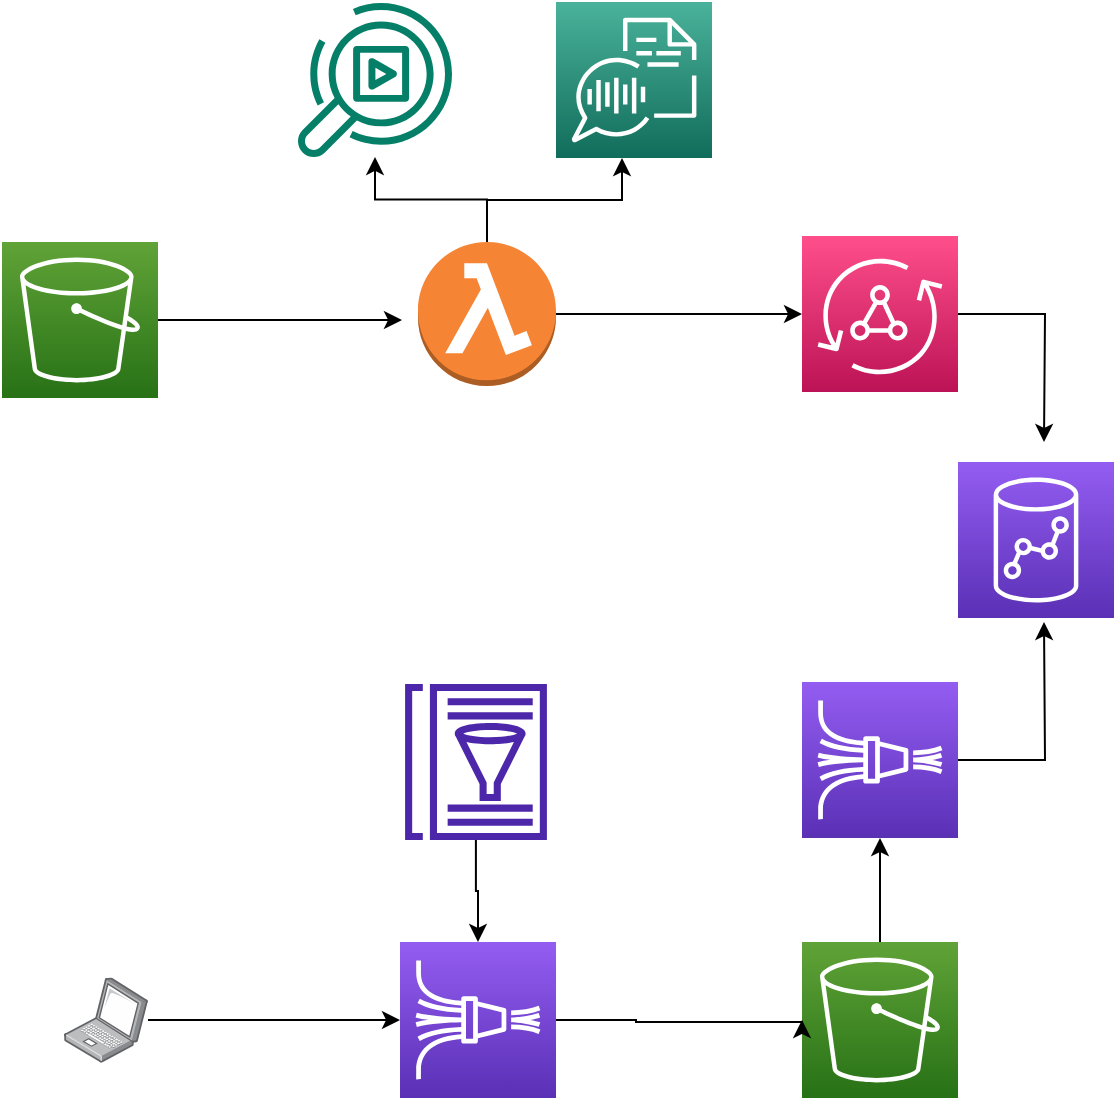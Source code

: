 <mxfile version="21.5.2" type="github">
  <diagram id="Ht1M8jgEwFfnCIfOTk4-" name="Page-1">
    <mxGraphModel dx="1165" dy="639" grid="1" gridSize="10" guides="1" tooltips="1" connect="1" arrows="1" fold="1" page="1" pageScale="1" pageWidth="1169" pageHeight="827" math="0" shadow="0">
      <root>
        <mxCell id="0" />
        <mxCell id="1" parent="0" />
        <mxCell id="Wglgy_foU38NRANABu0b-15" style="edgeStyle=orthogonalEdgeStyle;rounded=0;orthogonalLoop=1;jettySize=auto;html=1;" edge="1" parent="1" source="Wglgy_foU38NRANABu0b-1">
          <mxGeometry relative="1" as="geometry">
            <mxPoint x="279" y="239" as="targetPoint" />
          </mxGeometry>
        </mxCell>
        <mxCell id="Wglgy_foU38NRANABu0b-1" value="" style="sketch=0;points=[[0,0,0],[0.25,0,0],[0.5,0,0],[0.75,0,0],[1,0,0],[0,1,0],[0.25,1,0],[0.5,1,0],[0.75,1,0],[1,1,0],[0,0.25,0],[0,0.5,0],[0,0.75,0],[1,0.25,0],[1,0.5,0],[1,0.75,0]];outlineConnect=0;fontColor=#232F3E;gradientColor=#60A337;gradientDirection=north;fillColor=#277116;strokeColor=#ffffff;dashed=0;verticalLabelPosition=bottom;verticalAlign=top;align=center;html=1;fontSize=12;fontStyle=0;aspect=fixed;shape=mxgraph.aws4.resourceIcon;resIcon=mxgraph.aws4.s3;" vertex="1" parent="1">
          <mxGeometry x="79" y="200" width="78" height="78" as="geometry" />
        </mxCell>
        <mxCell id="Wglgy_foU38NRANABu0b-2" value="" style="sketch=0;outlineConnect=0;fontColor=#232F3E;gradientColor=none;fillColor=#067F68;strokeColor=none;dashed=0;verticalLabelPosition=bottom;verticalAlign=top;align=center;html=1;fontSize=12;fontStyle=0;aspect=fixed;pointerEvents=1;shape=mxgraph.aws4.rekognition_video;" vertex="1" parent="1">
          <mxGeometry x="227" y="80" width="77" height="78" as="geometry" />
        </mxCell>
        <mxCell id="Wglgy_foU38NRANABu0b-3" value="" style="sketch=0;points=[[0,0,0],[0.25,0,0],[0.5,0,0],[0.75,0,0],[1,0,0],[0,1,0],[0.25,1,0],[0.5,1,0],[0.75,1,0],[1,1,0],[0,0.25,0],[0,0.5,0],[0,0.75,0],[1,0.25,0],[1,0.5,0],[1,0.75,0]];outlineConnect=0;fontColor=#232F3E;gradientColor=#4AB29A;gradientDirection=north;fillColor=#116D5B;strokeColor=#ffffff;dashed=0;verticalLabelPosition=bottom;verticalAlign=top;align=center;html=1;fontSize=12;fontStyle=0;aspect=fixed;shape=mxgraph.aws4.resourceIcon;resIcon=mxgraph.aws4.transcribe;" vertex="1" parent="1">
          <mxGeometry x="356" y="80" width="78" height="78" as="geometry" />
        </mxCell>
        <mxCell id="Wglgy_foU38NRANABu0b-13" style="edgeStyle=orthogonalEdgeStyle;rounded=0;orthogonalLoop=1;jettySize=auto;html=1;" edge="1" parent="1" source="Wglgy_foU38NRANABu0b-4" target="Wglgy_foU38NRANABu0b-2">
          <mxGeometry relative="1" as="geometry" />
        </mxCell>
        <mxCell id="Wglgy_foU38NRANABu0b-14" style="edgeStyle=orthogonalEdgeStyle;rounded=0;orthogonalLoop=1;jettySize=auto;html=1;" edge="1" parent="1" source="Wglgy_foU38NRANABu0b-4" target="Wglgy_foU38NRANABu0b-3">
          <mxGeometry relative="1" as="geometry">
            <Array as="points">
              <mxPoint x="322" y="179" />
              <mxPoint x="389" y="179" />
            </Array>
          </mxGeometry>
        </mxCell>
        <mxCell id="Wglgy_foU38NRANABu0b-17" style="edgeStyle=orthogonalEdgeStyle;rounded=0;orthogonalLoop=1;jettySize=auto;html=1;entryX=0;entryY=0.5;entryDx=0;entryDy=0;entryPerimeter=0;" edge="1" parent="1" source="Wglgy_foU38NRANABu0b-4" target="Wglgy_foU38NRANABu0b-16">
          <mxGeometry relative="1" as="geometry" />
        </mxCell>
        <mxCell id="Wglgy_foU38NRANABu0b-4" value="" style="outlineConnect=0;dashed=0;verticalLabelPosition=bottom;verticalAlign=top;align=center;html=1;shape=mxgraph.aws3.lambda_function;fillColor=#F58534;gradientColor=none;" vertex="1" parent="1">
          <mxGeometry x="287" y="200" width="69" height="72" as="geometry" />
        </mxCell>
        <mxCell id="Wglgy_foU38NRANABu0b-45" style="edgeStyle=orthogonalEdgeStyle;rounded=0;orthogonalLoop=1;jettySize=auto;html=1;" edge="1" parent="1" source="Wglgy_foU38NRANABu0b-16">
          <mxGeometry relative="1" as="geometry">
            <mxPoint x="600" y="300" as="targetPoint" />
          </mxGeometry>
        </mxCell>
        <mxCell id="Wglgy_foU38NRANABu0b-16" value="" style="sketch=0;points=[[0,0,0],[0.25,0,0],[0.5,0,0],[0.75,0,0],[1,0,0],[0,1,0],[0.25,1,0],[0.5,1,0],[0.75,1,0],[1,1,0],[0,0.25,0],[0,0.5,0],[0,0.75,0],[1,0.25,0],[1,0.5,0],[1,0.75,0]];outlineConnect=0;fontColor=#232F3E;gradientColor=#FF4F8B;gradientDirection=north;fillColor=#BC1356;strokeColor=#ffffff;dashed=0;verticalLabelPosition=bottom;verticalAlign=top;align=center;html=1;fontSize=12;fontStyle=0;aspect=fixed;shape=mxgraph.aws4.resourceIcon;resIcon=mxgraph.aws4.appsync;" vertex="1" parent="1">
          <mxGeometry x="479" y="197" width="78" height="78" as="geometry" />
        </mxCell>
        <mxCell id="Wglgy_foU38NRANABu0b-18" value="" style="sketch=0;points=[[0,0,0],[0.25,0,0],[0.5,0,0],[0.75,0,0],[1,0,0],[0,1,0],[0.25,1,0],[0.5,1,0],[0.75,1,0],[1,1,0],[0,0.25,0],[0,0.5,0],[0,0.75,0],[1,0.25,0],[1,0.5,0],[1,0.75,0]];outlineConnect=0;fontColor=#232F3E;gradientColor=#945DF2;gradientDirection=north;fillColor=#5A30B5;strokeColor=#ffffff;dashed=0;verticalLabelPosition=bottom;verticalAlign=top;align=center;html=1;fontSize=12;fontStyle=0;aspect=fixed;shape=mxgraph.aws4.resourceIcon;resIcon=mxgraph.aws4.redshift;" vertex="1" parent="1">
          <mxGeometry x="557" y="310" width="78" height="78" as="geometry" />
        </mxCell>
        <mxCell id="Wglgy_foU38NRANABu0b-44" style="edgeStyle=orthogonalEdgeStyle;rounded=0;orthogonalLoop=1;jettySize=auto;html=1;" edge="1" parent="1" source="Wglgy_foU38NRANABu0b-20">
          <mxGeometry relative="1" as="geometry">
            <mxPoint x="600" y="390" as="targetPoint" />
          </mxGeometry>
        </mxCell>
        <mxCell id="Wglgy_foU38NRANABu0b-20" value="" style="sketch=0;points=[[0,0,0],[0.25,0,0],[0.5,0,0],[0.75,0,0],[1,0,0],[0,1,0],[0.25,1,0],[0.5,1,0],[0.75,1,0],[1,1,0],[0,0.25,0],[0,0.5,0],[0,0.75,0],[1,0.25,0],[1,0.5,0],[1,0.75,0]];outlineConnect=0;fontColor=#232F3E;gradientColor=#945DF2;gradientDirection=north;fillColor=#5A30B5;strokeColor=#ffffff;dashed=0;verticalLabelPosition=bottom;verticalAlign=top;align=center;html=1;fontSize=12;fontStyle=0;aspect=fixed;shape=mxgraph.aws4.resourceIcon;resIcon=mxgraph.aws4.kinesis_data_firehose;" vertex="1" parent="1">
          <mxGeometry x="479" y="420" width="78" height="78" as="geometry" />
        </mxCell>
        <mxCell id="Wglgy_foU38NRANABu0b-24" value="" style="edgeStyle=orthogonalEdgeStyle;rounded=0;orthogonalLoop=1;jettySize=auto;html=1;" edge="1" parent="1" source="Wglgy_foU38NRANABu0b-23" target="Wglgy_foU38NRANABu0b-20">
          <mxGeometry relative="1" as="geometry" />
        </mxCell>
        <mxCell id="Wglgy_foU38NRANABu0b-23" value="" style="sketch=0;points=[[0,0,0],[0.25,0,0],[0.5,0,0],[0.75,0,0],[1,0,0],[0,1,0],[0.25,1,0],[0.5,1,0],[0.75,1,0],[1,1,0],[0,0.25,0],[0,0.5,0],[0,0.75,0],[1,0.25,0],[1,0.5,0],[1,0.75,0]];outlineConnect=0;fontColor=#232F3E;gradientColor=#60A337;gradientDirection=north;fillColor=#277116;strokeColor=#ffffff;dashed=0;verticalLabelPosition=bottom;verticalAlign=top;align=center;html=1;fontSize=12;fontStyle=0;aspect=fixed;shape=mxgraph.aws4.resourceIcon;resIcon=mxgraph.aws4.s3;" vertex="1" parent="1">
          <mxGeometry x="479" y="550" width="78" height="78" as="geometry" />
        </mxCell>
        <mxCell id="Wglgy_foU38NRANABu0b-49" value="" style="edgeStyle=orthogonalEdgeStyle;rounded=0;orthogonalLoop=1;jettySize=auto;html=1;entryX=0;entryY=0.5;entryDx=0;entryDy=0;entryPerimeter=0;" edge="1" parent="1" source="Wglgy_foU38NRANABu0b-25" target="Wglgy_foU38NRANABu0b-23">
          <mxGeometry relative="1" as="geometry">
            <mxPoint x="435" y="589" as="targetPoint" />
            <Array as="points">
              <mxPoint x="396" y="589" />
              <mxPoint x="479" y="590" />
            </Array>
          </mxGeometry>
        </mxCell>
        <mxCell id="Wglgy_foU38NRANABu0b-25" value="" style="sketch=0;points=[[0,0,0],[0.25,0,0],[0.5,0,0],[0.75,0,0],[1,0,0],[0,1,0],[0.25,1,0],[0.5,1,0],[0.75,1,0],[1,1,0],[0,0.25,0],[0,0.5,0],[0,0.75,0],[1,0.25,0],[1,0.5,0],[1,0.75,0]];outlineConnect=0;fontColor=#232F3E;gradientColor=#945DF2;gradientDirection=north;fillColor=#5A30B5;strokeColor=#ffffff;dashed=0;verticalLabelPosition=bottom;verticalAlign=top;align=center;html=1;fontSize=12;fontStyle=0;aspect=fixed;shape=mxgraph.aws4.resourceIcon;resIcon=mxgraph.aws4.kinesis_data_firehose;" vertex="1" parent="1">
          <mxGeometry x="278" y="550" width="78" height="78" as="geometry" />
        </mxCell>
        <mxCell id="Wglgy_foU38NRANABu0b-51" value="" style="edgeStyle=orthogonalEdgeStyle;rounded=0;orthogonalLoop=1;jettySize=auto;html=1;" edge="1" parent="1" source="Wglgy_foU38NRANABu0b-50" target="Wglgy_foU38NRANABu0b-25">
          <mxGeometry relative="1" as="geometry" />
        </mxCell>
        <mxCell id="Wglgy_foU38NRANABu0b-50" value="" style="sketch=0;outlineConnect=0;fontColor=#232F3E;gradientColor=none;fillColor=#4D27AA;strokeColor=none;dashed=0;verticalLabelPosition=bottom;verticalAlign=top;align=center;html=1;fontSize=12;fontStyle=0;aspect=fixed;pointerEvents=1;shape=mxgraph.aws4.glue_data_catalog;" vertex="1" parent="1">
          <mxGeometry x="280" y="421" width="72" height="78" as="geometry" />
        </mxCell>
        <mxCell id="Wglgy_foU38NRANABu0b-55" style="edgeStyle=orthogonalEdgeStyle;rounded=0;orthogonalLoop=1;jettySize=auto;html=1;entryX=0;entryY=0.5;entryDx=0;entryDy=0;entryPerimeter=0;" edge="1" parent="1" source="Wglgy_foU38NRANABu0b-52" target="Wglgy_foU38NRANABu0b-25">
          <mxGeometry relative="1" as="geometry" />
        </mxCell>
        <mxCell id="Wglgy_foU38NRANABu0b-52" value="" style="image;points=[];aspect=fixed;html=1;align=center;shadow=0;dashed=0;image=img/lib/allied_telesis/computer_and_terminals/Laptop.svg;" vertex="1" parent="1">
          <mxGeometry x="110" y="567.7" width="42" height="42.6" as="geometry" />
        </mxCell>
      </root>
    </mxGraphModel>
  </diagram>
</mxfile>

